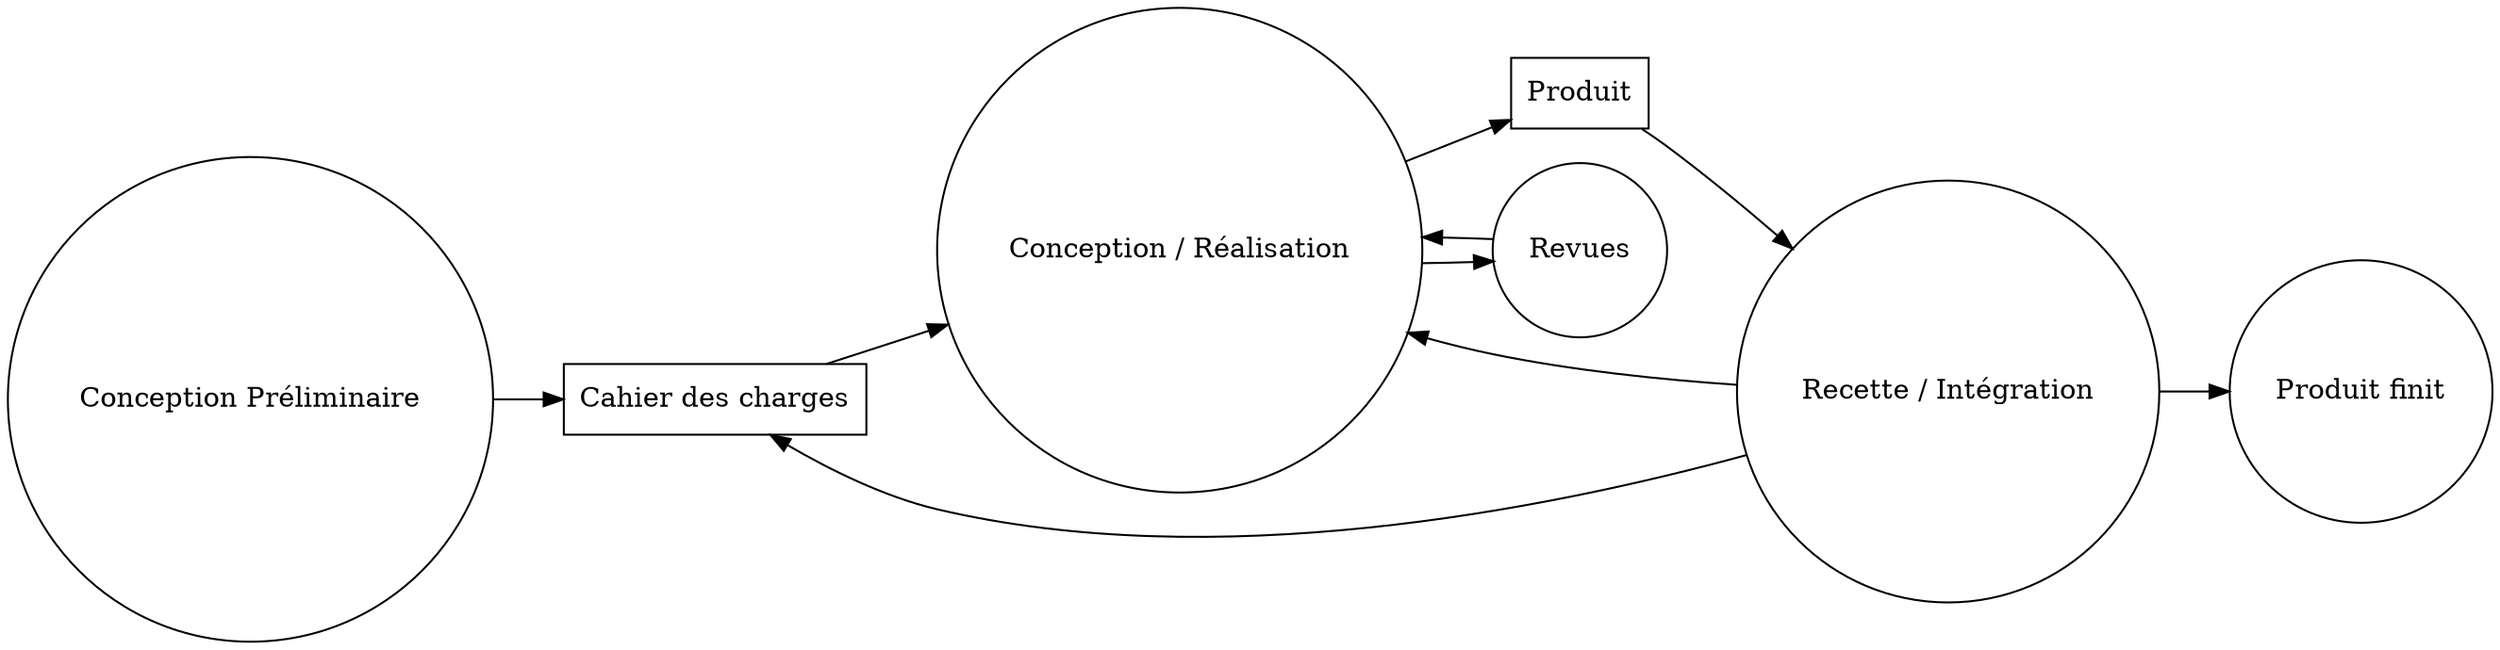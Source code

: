 # Dossier de gestion de la documentation
# Etats d'un document

digraph etats_document {
    rankdir=LR;

	preliminaire[label="Conception Préliminaire", shape=circle];
	cahier_des_charges[label="Cahier des charges", shape=rectangle];
	conception[label="Conception / Réalisation", shape=circle];
	produit[label="Produit", shape=rectangle];
	revues[label="Revues", shape=circle];
	
	recette_integration[label="Recette / Intégration", shape=circle];
	fin[label="Produit finit", shape=circle];

    preliminaire -> cahier_des_charges;
    cahier_des_charges -> conception;
    conception -> produit
    conception -> revues;
    revues -> conception;

    produit -> recette_integration;
    recette_integration -> conception;
    recette_integration -> cahier_des_charges;

    recette_integration -> fin;
}
